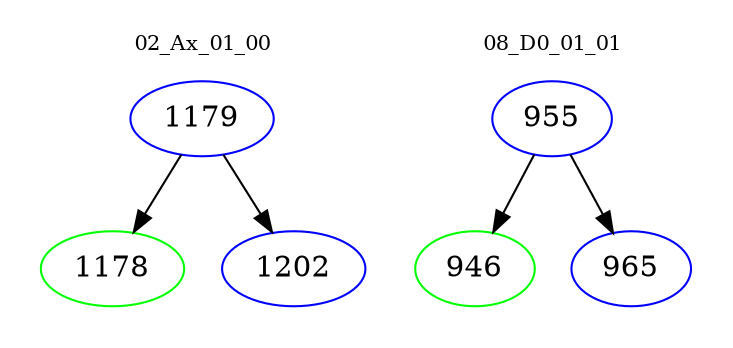 digraph{
subgraph cluster_0 {
color = white
label = "02_Ax_01_00";
fontsize=10;
T0_1179 [label="1179", color="blue"]
T0_1179 -> T0_1178 [color="black"]
T0_1178 [label="1178", color="green"]
T0_1179 -> T0_1202 [color="black"]
T0_1202 [label="1202", color="blue"]
}
subgraph cluster_1 {
color = white
label = "08_D0_01_01";
fontsize=10;
T1_955 [label="955", color="blue"]
T1_955 -> T1_946 [color="black"]
T1_946 [label="946", color="green"]
T1_955 -> T1_965 [color="black"]
T1_965 [label="965", color="blue"]
}
}
